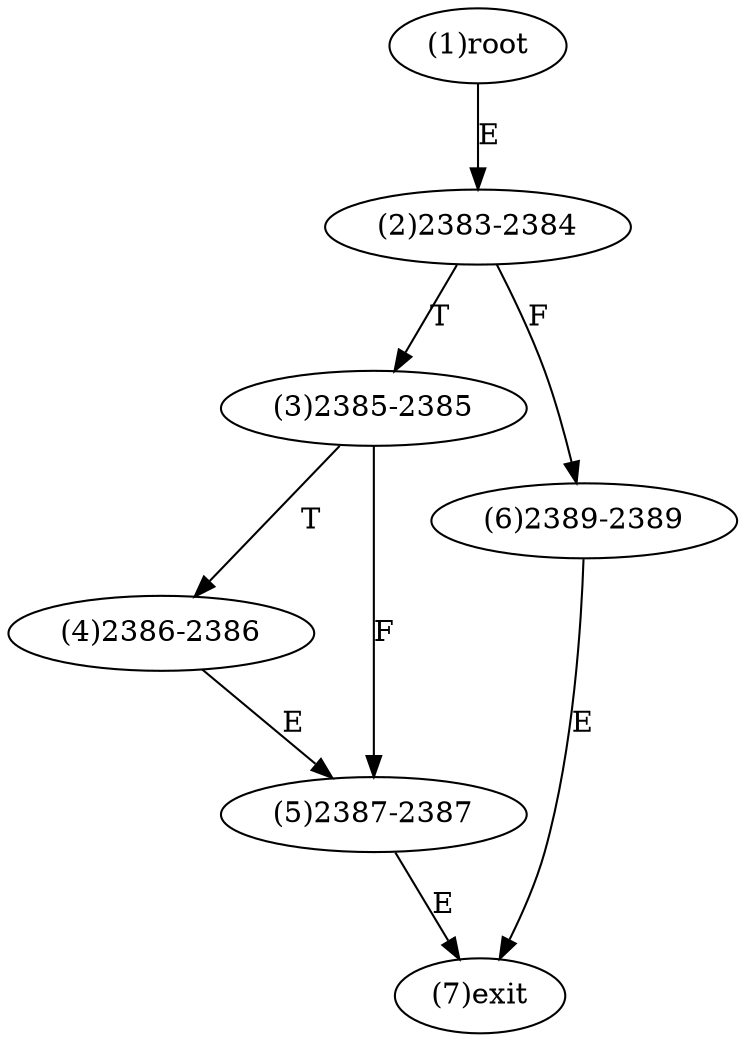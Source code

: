 digraph "" { 
1[ label="(1)root"];
2[ label="(2)2383-2384"];
3[ label="(3)2385-2385"];
4[ label="(4)2386-2386"];
5[ label="(5)2387-2387"];
6[ label="(6)2389-2389"];
7[ label="(7)exit"];
1->2[ label="E"];
2->6[ label="F"];
2->3[ label="T"];
3->5[ label="F"];
3->4[ label="T"];
4->5[ label="E"];
5->7[ label="E"];
6->7[ label="E"];
}